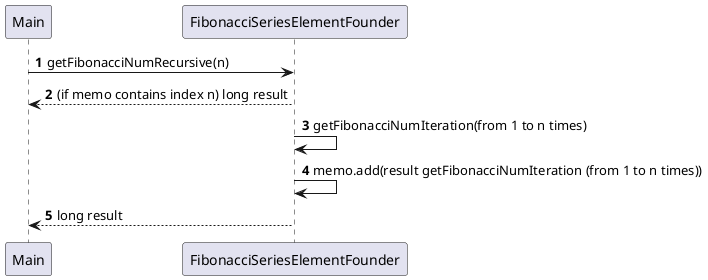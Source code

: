 @startuml
'https://plantuml.com/sequence-diagram

autonumber

Main -> FibonacciSeriesElementFounder: getFibonacciNumRecursive(n)
FibonacciSeriesElementFounder --> Main:(if memo contains index n) long result

FibonacciSeriesElementFounder -> FibonacciSeriesElementFounder: getFibonacciNumIteration(from 1 to n times)
FibonacciSeriesElementFounder -> FibonacciSeriesElementFounder: memo.add(result getFibonacciNumIteration (from 1 to n times))
FibonacciSeriesElementFounder --> Main: long result
@enduml